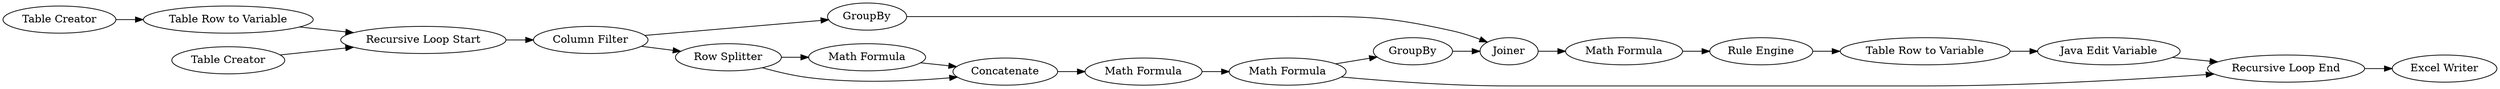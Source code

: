 digraph {
	8 -> 13
	29 -> 10
	39 -> 29
	36 -> 33
	22 -> 27
	27 -> 28
	18 -> 19
	19 -> 5
	10 -> 36
	10 -> 17
	17 -> 18
	33 -> 20
	20 -> 22
	28 -> 30
	6 -> 37
	30 -> 40
	13 -> 29
	37 -> 33
	17 -> 19
	6 -> 30
	5 -> 6
	27 [label="Table Row to Variable"]
	18 [label="Math Formula"]
	8 [label="Table Creator"]
	17 [label="Row Splitter"]
	19 [label=Concatenate]
	6 [label="Math Formula"]
	10 [label="Column Filter"]
	22 [label="Rule Engine"]
	28 [label="Java Edit Variable"]
	5 [label="Math Formula"]
	13 [label="Table Row to Variable"]
	20 [label="Math Formula"]
	29 [label="Recursive Loop Start"]
	36 [label=GroupBy]
	40 [label="Excel Writer"]
	39 [label="Table Creator"]
	33 [label=Joiner]
	30 [label="Recursive Loop End"]
	37 [label=GroupBy]
	rankdir=LR
}
